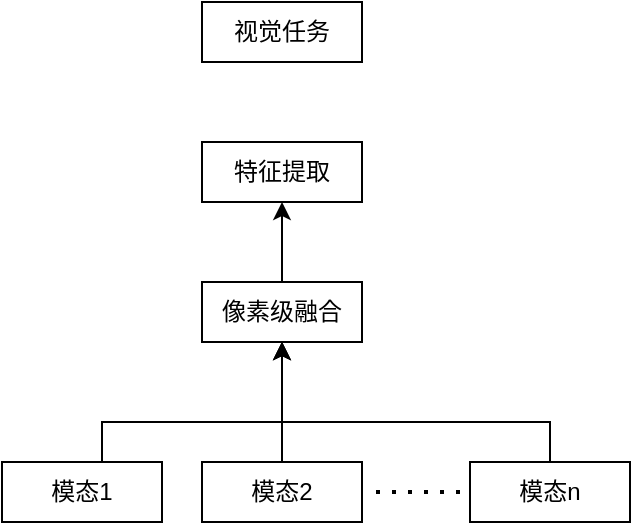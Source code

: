<mxfile version="26.1.0">
  <diagram name="第 1 页" id="Hf2eqCypcos7LBFq_nce">
    <mxGraphModel dx="596" dy="394" grid="1" gridSize="10" guides="1" tooltips="1" connect="1" arrows="1" fold="1" page="1" pageScale="1" pageWidth="827" pageHeight="1169" math="0" shadow="0">
      <root>
        <mxCell id="0" />
        <mxCell id="1" parent="0" />
        <mxCell id="WbX1VcM4DFkPwirWqkNb-7" style="edgeStyle=orthogonalEdgeStyle;rounded=0;orthogonalLoop=1;jettySize=auto;html=1;entryX=0.5;entryY=1;entryDx=0;entryDy=0;" edge="1" parent="1" source="WbX1VcM4DFkPwirWqkNb-1" target="WbX1VcM4DFkPwirWqkNb-6">
          <mxGeometry relative="1" as="geometry">
            <Array as="points">
              <mxPoint x="150" y="300" />
              <mxPoint x="240" y="300" />
            </Array>
          </mxGeometry>
        </mxCell>
        <mxCell id="WbX1VcM4DFkPwirWqkNb-1" value="模态1" style="rounded=0;whiteSpace=wrap;html=1;" vertex="1" parent="1">
          <mxGeometry x="100" y="320" width="80" height="30" as="geometry" />
        </mxCell>
        <mxCell id="WbX1VcM4DFkPwirWqkNb-9" style="edgeStyle=none;shape=connector;rounded=0;orthogonalLoop=1;jettySize=auto;html=1;entryX=0.5;entryY=1;entryDx=0;entryDy=0;strokeColor=default;align=center;verticalAlign=middle;fontFamily=Helvetica;fontSize=11;fontColor=default;labelBackgroundColor=default;endArrow=classic;" edge="1" parent="1" source="WbX1VcM4DFkPwirWqkNb-2" target="WbX1VcM4DFkPwirWqkNb-6">
          <mxGeometry relative="1" as="geometry" />
        </mxCell>
        <mxCell id="WbX1VcM4DFkPwirWqkNb-2" value="模态2" style="rounded=0;whiteSpace=wrap;html=1;" vertex="1" parent="1">
          <mxGeometry x="200" y="320" width="80" height="30" as="geometry" />
        </mxCell>
        <mxCell id="WbX1VcM4DFkPwirWqkNb-10" style="edgeStyle=none;shape=connector;rounded=0;orthogonalLoop=1;jettySize=auto;html=1;entryX=0.5;entryY=1;entryDx=0;entryDy=0;strokeColor=default;align=center;verticalAlign=middle;fontFamily=Helvetica;fontSize=11;fontColor=default;labelBackgroundColor=default;endArrow=classic;" edge="1" parent="1" source="WbX1VcM4DFkPwirWqkNb-3" target="WbX1VcM4DFkPwirWqkNb-6">
          <mxGeometry relative="1" as="geometry">
            <Array as="points">
              <mxPoint x="374" y="300" />
              <mxPoint x="240" y="300" />
            </Array>
          </mxGeometry>
        </mxCell>
        <mxCell id="WbX1VcM4DFkPwirWqkNb-3" value="模态n" style="rounded=0;whiteSpace=wrap;html=1;" vertex="1" parent="1">
          <mxGeometry x="334" y="320" width="80" height="30" as="geometry" />
        </mxCell>
        <mxCell id="WbX1VcM4DFkPwirWqkNb-4" value="视觉任务" style="rounded=0;whiteSpace=wrap;html=1;" vertex="1" parent="1">
          <mxGeometry x="200" y="90" width="80" height="30" as="geometry" />
        </mxCell>
        <mxCell id="WbX1VcM4DFkPwirWqkNb-5" value="特征提取" style="rounded=0;whiteSpace=wrap;html=1;" vertex="1" parent="1">
          <mxGeometry x="200" y="160" width="80" height="30" as="geometry" />
        </mxCell>
        <mxCell id="WbX1VcM4DFkPwirWqkNb-8" style="edgeStyle=orthogonalEdgeStyle;rounded=0;orthogonalLoop=1;jettySize=auto;html=1;entryX=0.5;entryY=1;entryDx=0;entryDy=0;" edge="1" parent="1" source="WbX1VcM4DFkPwirWqkNb-6" target="WbX1VcM4DFkPwirWqkNb-5">
          <mxGeometry relative="1" as="geometry" />
        </mxCell>
        <mxCell id="WbX1VcM4DFkPwirWqkNb-6" value="像素级融合" style="rounded=0;whiteSpace=wrap;html=1;" vertex="1" parent="1">
          <mxGeometry x="200" y="230" width="80" height="30" as="geometry" />
        </mxCell>
        <mxCell id="WbX1VcM4DFkPwirWqkNb-15" value="" style="endArrow=none;dashed=1;html=1;dashPattern=1 3;strokeWidth=2;rounded=0;strokeColor=default;align=center;verticalAlign=middle;fontFamily=Helvetica;fontSize=11;fontColor=default;labelBackgroundColor=default;entryX=0;entryY=0.5;entryDx=0;entryDy=0;exitX=1;exitY=0.5;exitDx=0;exitDy=0;" edge="1" parent="1">
          <mxGeometry width="50" height="50" relative="1" as="geometry">
            <mxPoint x="287" y="335" as="sourcePoint" />
            <mxPoint x="329" y="335" as="targetPoint" />
          </mxGeometry>
        </mxCell>
      </root>
    </mxGraphModel>
  </diagram>
</mxfile>
